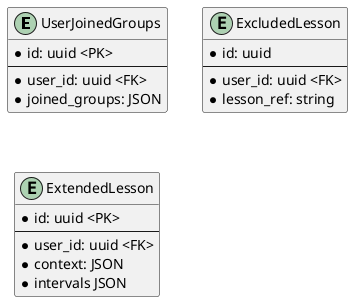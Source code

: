 @startuml EntityDiagram

entity UserJoinedGroups {
    * id: uuid <PK>
    --
    * user_id: uuid <FK>
    * joined_groups: JSON
}

entity ExcludedLesson {
    * id: uuid
    --
    * user_id: uuid <FK>
    * lesson_ref: string
}

entity ExtendedLesson {
    * id: uuid <PK>
    --
    * user_id: uuid <FK>
    * context: JSON
    * intervals JSON
}

@enduml